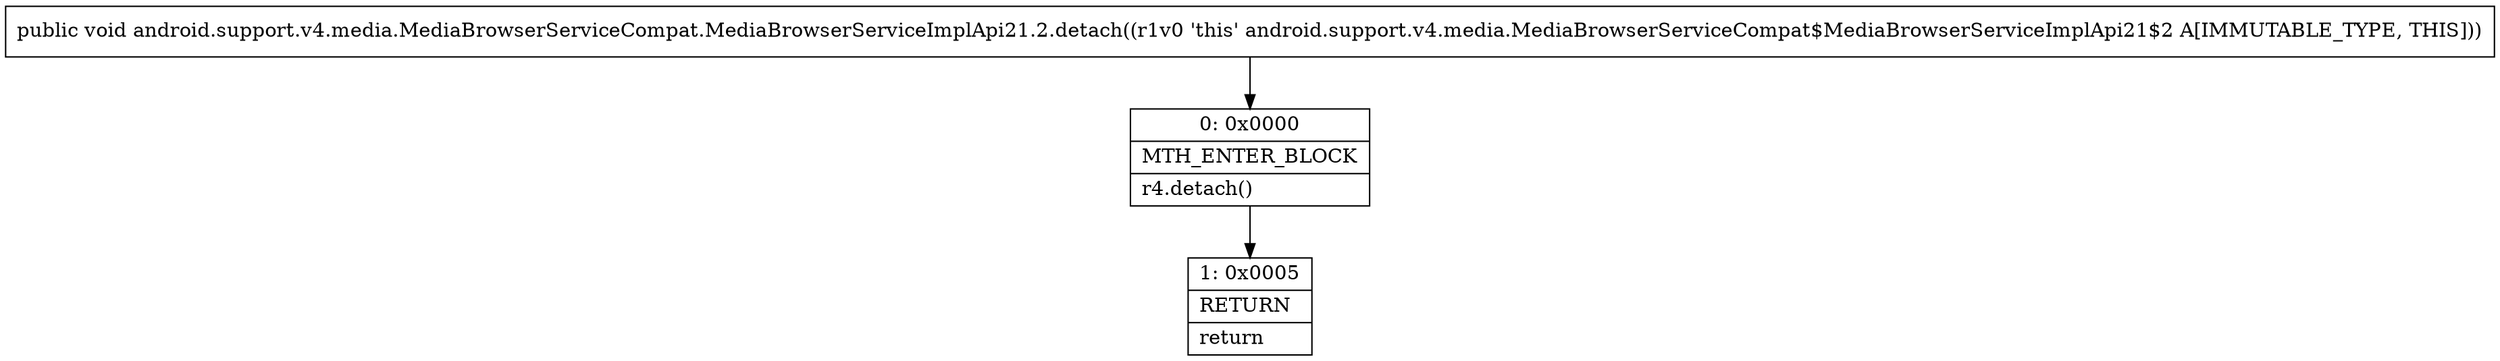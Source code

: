 digraph "CFG forandroid.support.v4.media.MediaBrowserServiceCompat.MediaBrowserServiceImplApi21.2.detach()V" {
Node_0 [shape=record,label="{0\:\ 0x0000|MTH_ENTER_BLOCK\l|r4.detach()\l}"];
Node_1 [shape=record,label="{1\:\ 0x0005|RETURN\l|return\l}"];
MethodNode[shape=record,label="{public void android.support.v4.media.MediaBrowserServiceCompat.MediaBrowserServiceImplApi21.2.detach((r1v0 'this' android.support.v4.media.MediaBrowserServiceCompat$MediaBrowserServiceImplApi21$2 A[IMMUTABLE_TYPE, THIS])) }"];
MethodNode -> Node_0;
Node_0 -> Node_1;
}

